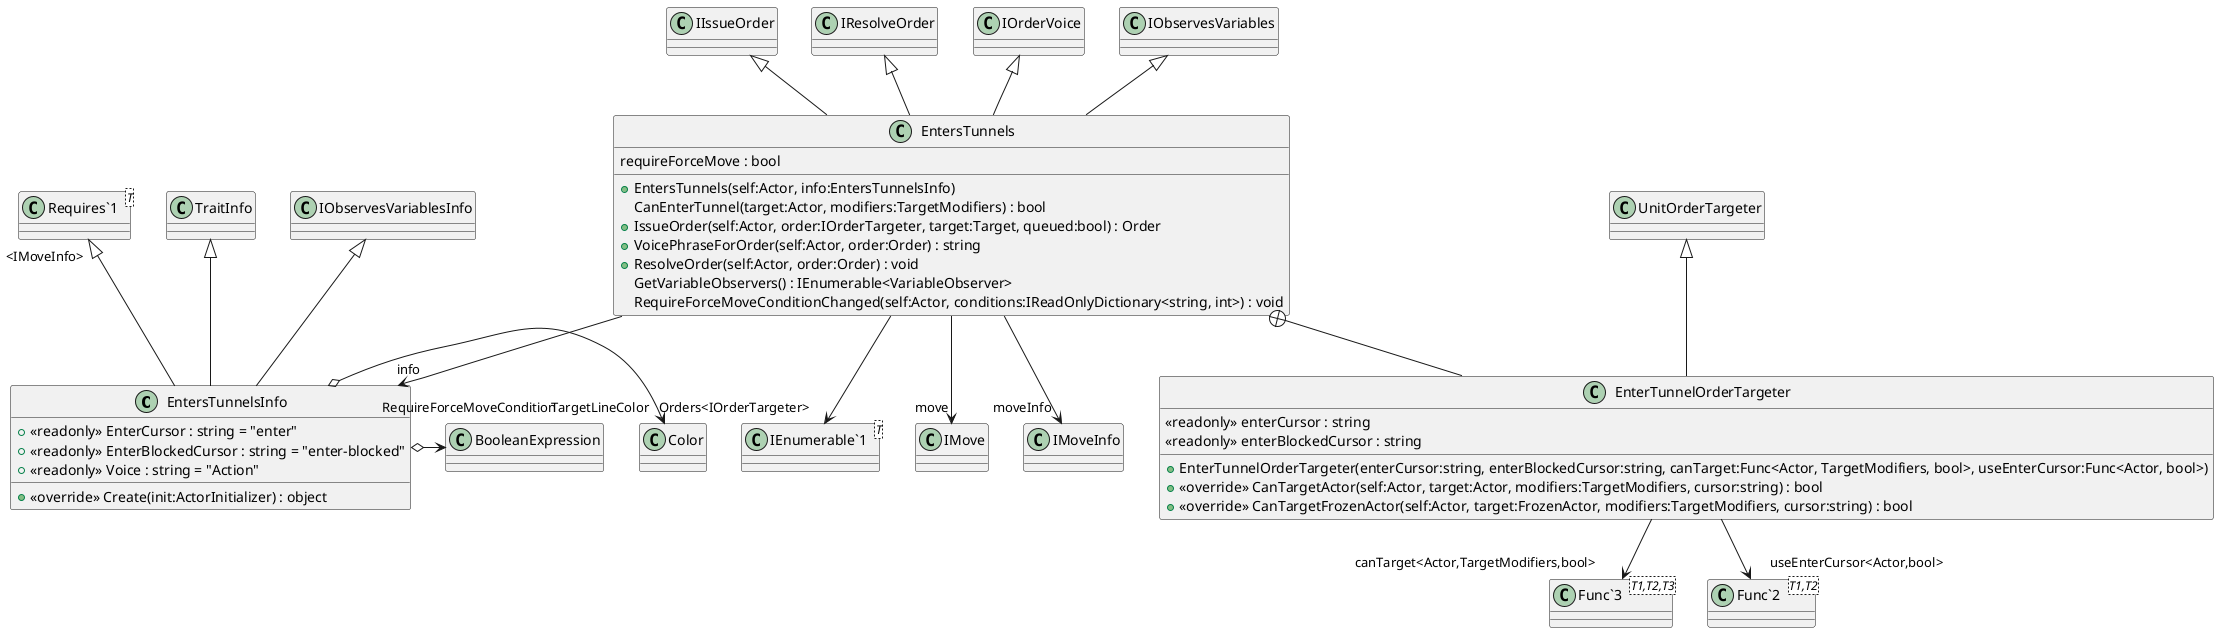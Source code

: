 @startuml
class EntersTunnelsInfo {
    + <<readonly>> EnterCursor : string = "enter"
    + <<readonly>> EnterBlockedCursor : string = "enter-blocked"
    + <<readonly>> Voice : string = "Action"
    + <<override>> Create(init:ActorInitializer) : object
}
class EntersTunnels {
    requireForceMove : bool
    + EntersTunnels(self:Actor, info:EntersTunnelsInfo)
    CanEnterTunnel(target:Actor, modifiers:TargetModifiers) : bool
    + IssueOrder(self:Actor, order:IOrderTargeter, target:Target, queued:bool) : Order
    + VoicePhraseForOrder(self:Actor, order:Order) : string
    + ResolveOrder(self:Actor, order:Order) : void
    GetVariableObservers() : IEnumerable<VariableObserver>
    RequireForceMoveConditionChanged(self:Actor, conditions:IReadOnlyDictionary<string, int>) : void
}
class "Requires`1"<T> {
}
class "IEnumerable`1"<T> {
}
class EnterTunnelOrderTargeter {
    <<readonly>> enterCursor : string
    <<readonly>> enterBlockedCursor : string
    + EnterTunnelOrderTargeter(enterCursor:string, enterBlockedCursor:string, canTarget:Func<Actor, TargetModifiers, bool>, useEnterCursor:Func<Actor, bool>)
    + <<override>> CanTargetActor(self:Actor, target:Actor, modifiers:TargetModifiers, cursor:string) : bool
    + <<override>> CanTargetFrozenActor(self:Actor, target:FrozenActor, modifiers:TargetModifiers, cursor:string) : bool
}
class "Func`3"<T1,T2,T3> {
}
class "Func`2"<T1,T2> {
}
TraitInfo <|-- EntersTunnelsInfo
"Requires`1" "<IMoveInfo>" <|-- EntersTunnelsInfo
IObservesVariablesInfo <|-- EntersTunnelsInfo
EntersTunnelsInfo o-> "TargetLineColor" Color
EntersTunnelsInfo o-> "RequireForceMoveCondition" BooleanExpression
IIssueOrder <|-- EntersTunnels
IResolveOrder <|-- EntersTunnels
IOrderVoice <|-- EntersTunnels
IObservesVariables <|-- EntersTunnels
EntersTunnels --> "info" EntersTunnelsInfo
EntersTunnels --> "move" IMove
EntersTunnels --> "moveInfo" IMoveInfo
EntersTunnels --> "Orders<IOrderTargeter>" "IEnumerable`1"
EntersTunnels +-- EnterTunnelOrderTargeter
UnitOrderTargeter <|-- EnterTunnelOrderTargeter
EnterTunnelOrderTargeter --> "canTarget<Actor,TargetModifiers,bool>" "Func`3"
EnterTunnelOrderTargeter --> "useEnterCursor<Actor,bool>" "Func`2"
@enduml
